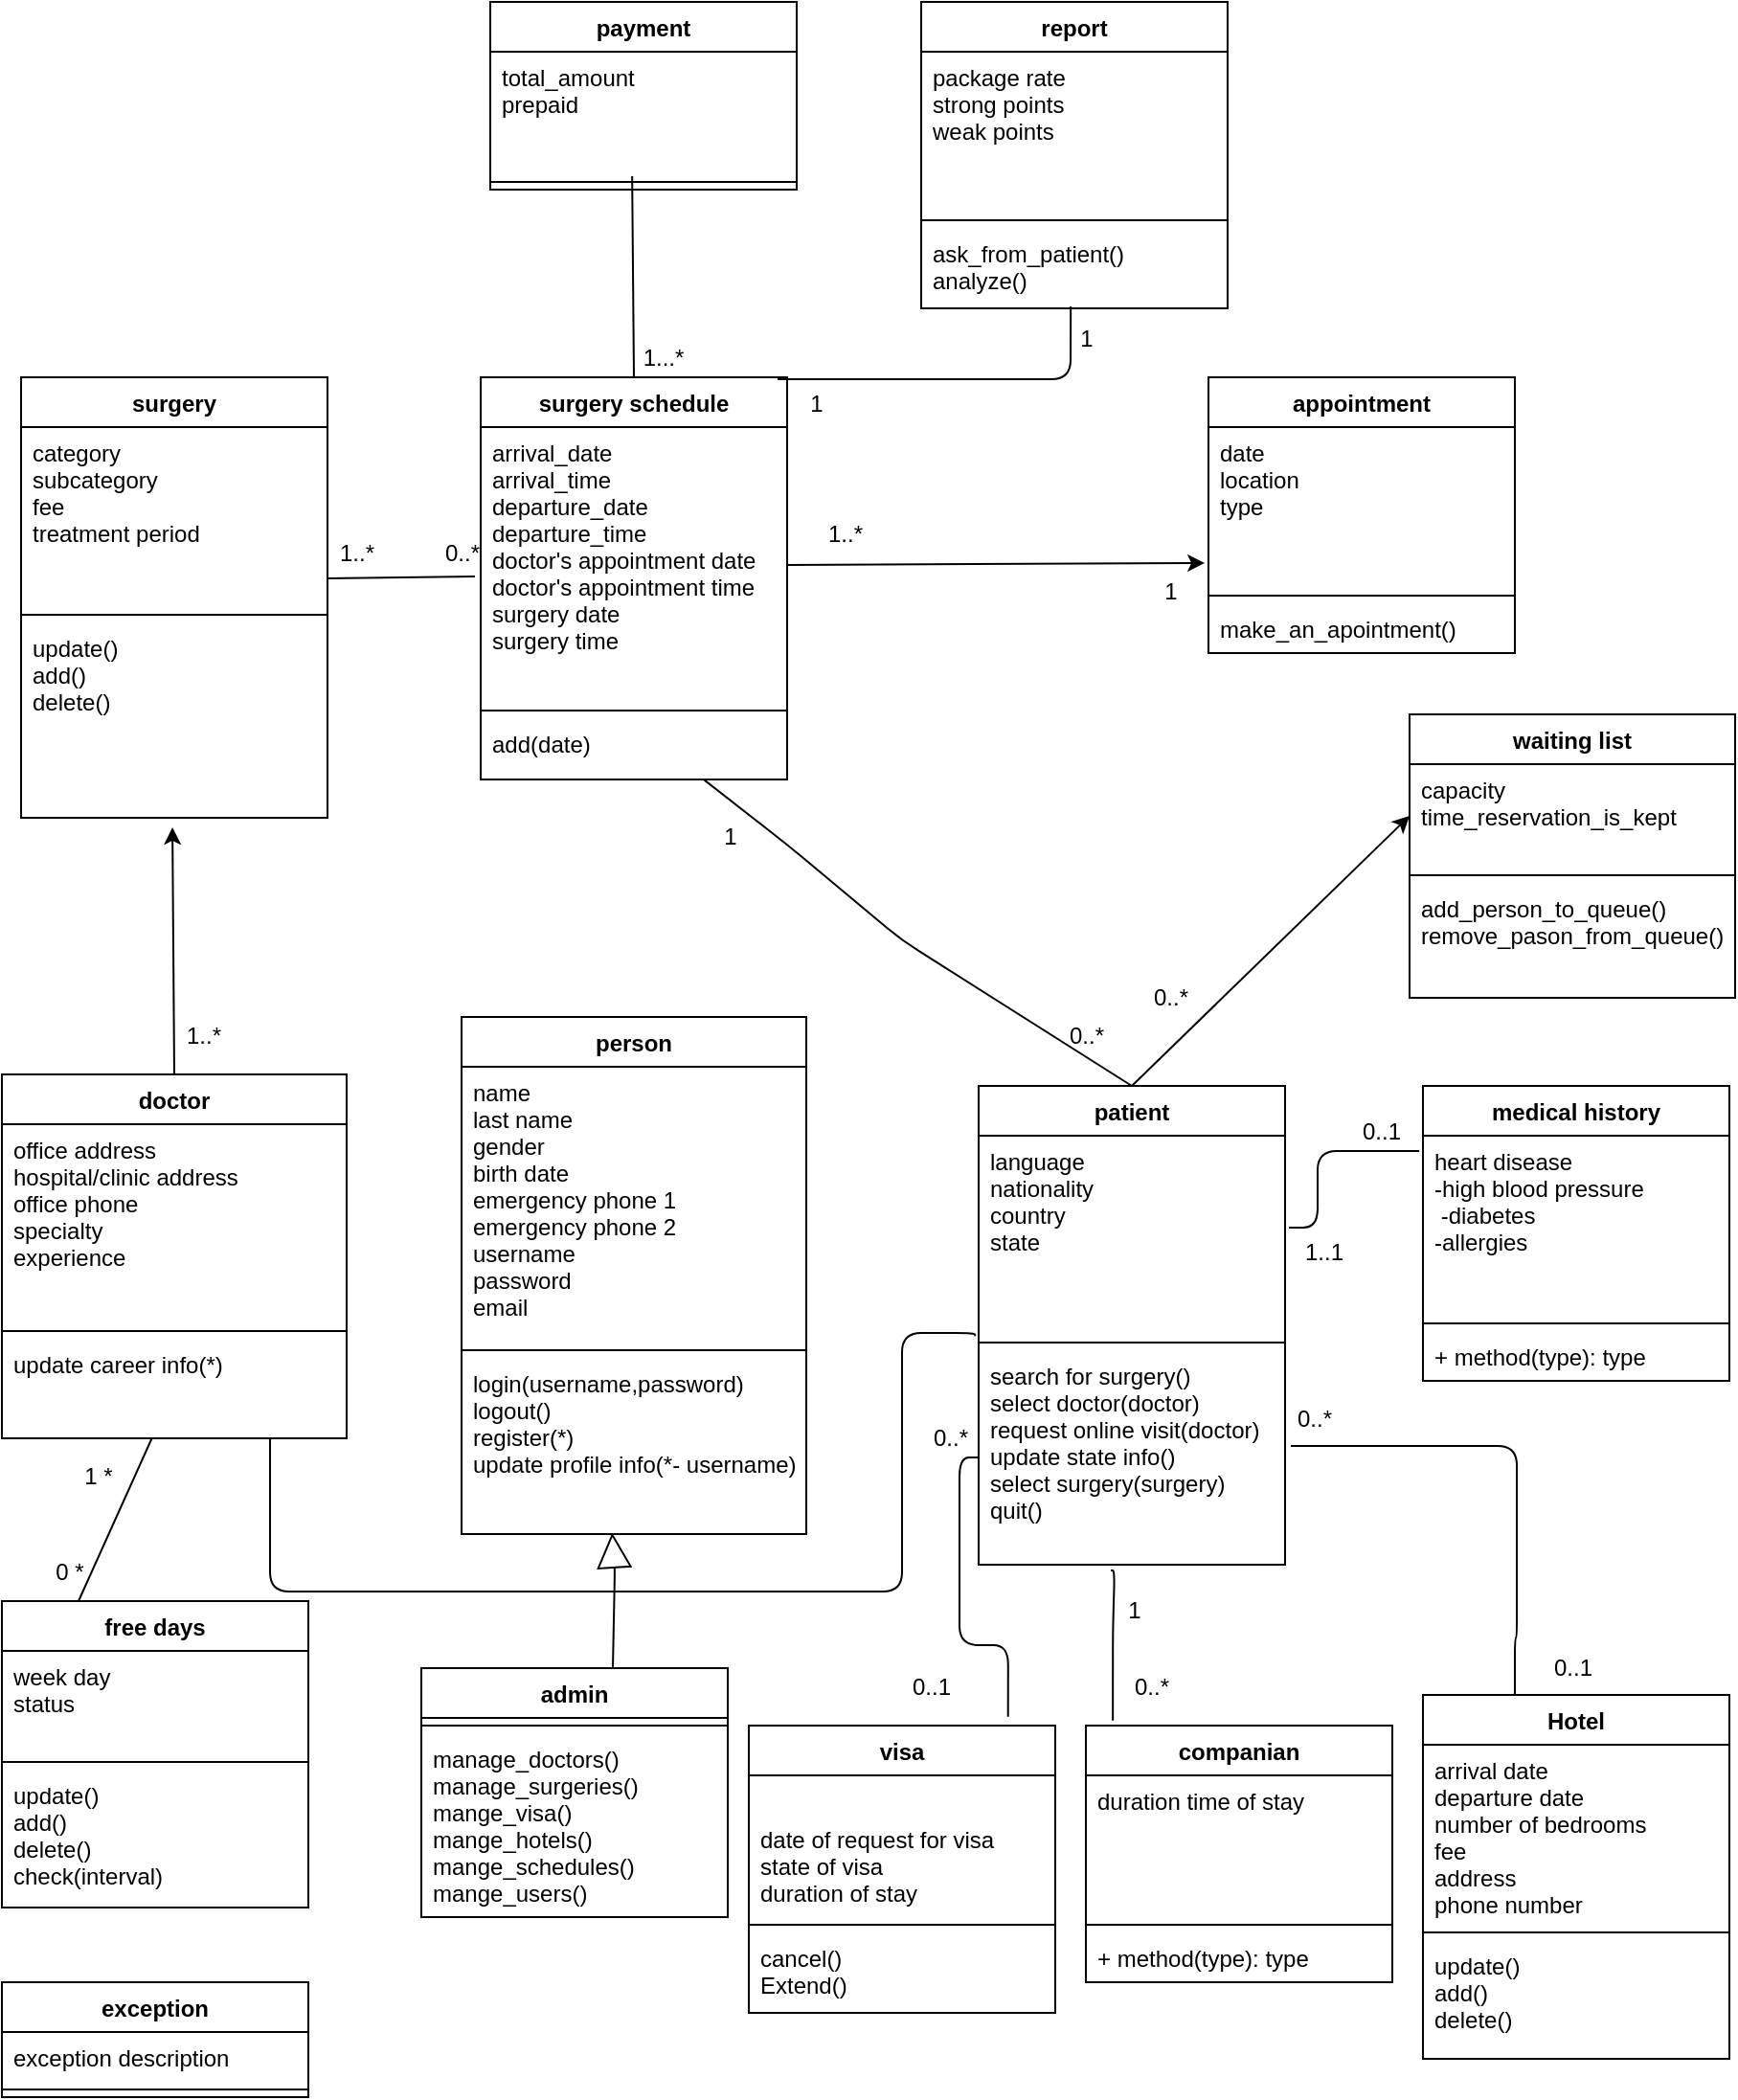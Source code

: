 <mxfile version="12.4.3" type="device" pages="1"><diagram id="okigDjlntIGOUvJSKO_q" name="Page-1"><mxGraphModel dx="1024" dy="1704" grid="1" gridSize="10" guides="1" tooltips="1" connect="1" arrows="1" fold="1" page="1" pageScale="1" pageWidth="850" pageHeight="1100" math="0" shadow="0"><root><mxCell id="0"/><mxCell id="1" parent="0"/><mxCell id="fdqP3ymcuMBBxNvwB8A--1" value="person" style="swimlane;fontStyle=1;align=center;verticalAlign=top;childLayout=stackLayout;horizontal=1;startSize=26;horizontalStack=0;resizeParent=1;resizeParentMax=0;resizeLast=0;collapsible=1;marginBottom=0;" parent="1" vertex="1"><mxGeometry x="340" y="130" width="180" height="270" as="geometry"><mxRectangle x="345" y="20" width="70" height="26" as="alternateBounds"/></mxGeometry></mxCell><mxCell id="fdqP3ymcuMBBxNvwB8A--2" value="name&#10;last name&#10;gender&#10;birth date&#10;emergency phone 1&#10;emergency phone 2&#10;username&#10;password&#10;email&#10;" style="text;strokeColor=none;fillColor=none;align=left;verticalAlign=top;spacingLeft=4;spacingRight=4;overflow=hidden;rotatable=0;points=[[0,0.5],[1,0.5]];portConstraint=eastwest;" parent="fdqP3ymcuMBBxNvwB8A--1" vertex="1"><mxGeometry y="26" width="180" height="144" as="geometry"/></mxCell><mxCell id="fdqP3ymcuMBBxNvwB8A--3" value="" style="line;strokeWidth=1;fillColor=none;align=left;verticalAlign=middle;spacingTop=-1;spacingLeft=3;spacingRight=3;rotatable=0;labelPosition=right;points=[];portConstraint=eastwest;" parent="fdqP3ymcuMBBxNvwB8A--1" vertex="1"><mxGeometry y="170" width="180" height="8" as="geometry"/></mxCell><mxCell id="fdqP3ymcuMBBxNvwB8A--4" value="login(username,password)&#10;logout()&#10;register(*)&#10;update profile info(*- username)&#10;" style="text;strokeColor=none;fillColor=none;align=left;verticalAlign=top;spacingLeft=4;spacingRight=4;overflow=hidden;rotatable=0;points=[[0,0.5],[1,0.5]];portConstraint=eastwest;" parent="fdqP3ymcuMBBxNvwB8A--1" vertex="1"><mxGeometry y="178" width="180" height="92" as="geometry"/></mxCell><mxCell id="fdqP3ymcuMBBxNvwB8A--6" value="patient" style="swimlane;fontStyle=1;align=center;verticalAlign=top;childLayout=stackLayout;horizontal=1;startSize=26;horizontalStack=0;resizeParent=1;resizeParentMax=0;resizeLast=0;collapsible=1;marginBottom=0;" parent="1" vertex="1"><mxGeometry x="610" y="166" width="160" height="250" as="geometry"/></mxCell><mxCell id="fdqP3ymcuMBBxNvwB8A--7" value="language&#10;nationality&#10;country&#10;state" style="text;strokeColor=none;fillColor=none;align=left;verticalAlign=top;spacingLeft=4;spacingRight=4;overflow=hidden;rotatable=0;points=[[0,0.5],[1,0.5]];portConstraint=eastwest;" parent="fdqP3ymcuMBBxNvwB8A--6" vertex="1"><mxGeometry y="26" width="160" height="104" as="geometry"/></mxCell><mxCell id="fdqP3ymcuMBBxNvwB8A--8" value="" style="line;strokeWidth=1;fillColor=none;align=left;verticalAlign=middle;spacingTop=-1;spacingLeft=3;spacingRight=3;rotatable=0;labelPosition=right;points=[];portConstraint=eastwest;" parent="fdqP3ymcuMBBxNvwB8A--6" vertex="1"><mxGeometry y="130" width="160" height="8" as="geometry"/></mxCell><mxCell id="fdqP3ymcuMBBxNvwB8A--9" value="search for surgery()&#10;select doctor(doctor)&#10;request online visit(doctor)&#10;update state info()&#10;select surgery(surgery)&#10;quit()&#10;&#10;" style="text;strokeColor=none;fillColor=none;align=left;verticalAlign=top;spacingLeft=4;spacingRight=4;overflow=hidden;rotatable=0;points=[[0,0.5],[1,0.5]];portConstraint=eastwest;" parent="fdqP3ymcuMBBxNvwB8A--6" vertex="1"><mxGeometry y="138" width="160" height="112" as="geometry"/></mxCell><mxCell id="fdqP3ymcuMBBxNvwB8A--10" value="doctor" style="swimlane;fontStyle=1;align=center;verticalAlign=top;childLayout=stackLayout;horizontal=1;startSize=26;horizontalStack=0;resizeParent=1;resizeParentMax=0;resizeLast=0;collapsible=1;marginBottom=0;" parent="1" vertex="1"><mxGeometry x="100" y="160" width="180" height="190" as="geometry"/></mxCell><mxCell id="fdqP3ymcuMBBxNvwB8A--11" value="office address &#10;hospital/clinic address&#10;office phone&#10;specialty&#10;experience" style="text;strokeColor=none;fillColor=none;align=left;verticalAlign=top;spacingLeft=4;spacingRight=4;overflow=hidden;rotatable=0;points=[[0,0.5],[1,0.5]];portConstraint=eastwest;" parent="fdqP3ymcuMBBxNvwB8A--10" vertex="1"><mxGeometry y="26" width="180" height="104" as="geometry"/></mxCell><mxCell id="fdqP3ymcuMBBxNvwB8A--12" value="" style="line;strokeWidth=1;fillColor=none;align=left;verticalAlign=middle;spacingTop=-1;spacingLeft=3;spacingRight=3;rotatable=0;labelPosition=right;points=[];portConstraint=eastwest;" parent="fdqP3ymcuMBBxNvwB8A--10" vertex="1"><mxGeometry y="130" width="180" height="8" as="geometry"/></mxCell><mxCell id="fdqP3ymcuMBBxNvwB8A--13" value="update career info(*)" style="text;strokeColor=none;fillColor=none;align=left;verticalAlign=top;spacingLeft=4;spacingRight=4;overflow=hidden;rotatable=0;points=[[0,0.5],[1,0.5]];portConstraint=eastwest;" parent="fdqP3ymcuMBBxNvwB8A--10" vertex="1"><mxGeometry y="138" width="180" height="52" as="geometry"/></mxCell><mxCell id="fdqP3ymcuMBBxNvwB8A--14" value="free days" style="swimlane;fontStyle=1;align=center;verticalAlign=top;childLayout=stackLayout;horizontal=1;startSize=26;horizontalStack=0;resizeParent=1;resizeParentMax=0;resizeLast=0;collapsible=1;marginBottom=0;" parent="1" vertex="1"><mxGeometry x="100" y="435" width="160" height="160" as="geometry"/></mxCell><mxCell id="fdqP3ymcuMBBxNvwB8A--15" value="week day&#10;status" style="text;strokeColor=none;fillColor=none;align=left;verticalAlign=top;spacingLeft=4;spacingRight=4;overflow=hidden;rotatable=0;points=[[0,0.5],[1,0.5]];portConstraint=eastwest;" parent="fdqP3ymcuMBBxNvwB8A--14" vertex="1"><mxGeometry y="26" width="160" height="54" as="geometry"/></mxCell><mxCell id="fdqP3ymcuMBBxNvwB8A--16" value="" style="line;strokeWidth=1;fillColor=none;align=left;verticalAlign=middle;spacingTop=-1;spacingLeft=3;spacingRight=3;rotatable=0;labelPosition=right;points=[];portConstraint=eastwest;" parent="fdqP3ymcuMBBxNvwB8A--14" vertex="1"><mxGeometry y="80" width="160" height="8" as="geometry"/></mxCell><mxCell id="fdqP3ymcuMBBxNvwB8A--17" value="update()&#10;add()&#10;delete()&#10;check(interval)" style="text;strokeColor=none;fillColor=none;align=left;verticalAlign=top;spacingLeft=4;spacingRight=4;overflow=hidden;rotatable=0;points=[[0,0.5],[1,0.5]];portConstraint=eastwest;" parent="fdqP3ymcuMBBxNvwB8A--14" vertex="1"><mxGeometry y="88" width="160" height="72" as="geometry"/></mxCell><mxCell id="fdqP3ymcuMBBxNvwB8A--19" value="admin" style="swimlane;fontStyle=1;align=center;verticalAlign=top;childLayout=stackLayout;horizontal=1;startSize=26;horizontalStack=0;resizeParent=1;resizeParentMax=0;resizeLast=0;collapsible=1;marginBottom=0;" parent="1" vertex="1"><mxGeometry x="319" y="470" width="160" height="130" as="geometry"/></mxCell><mxCell id="fdqP3ymcuMBBxNvwB8A--21" value="" style="line;strokeWidth=1;fillColor=none;align=left;verticalAlign=middle;spacingTop=-1;spacingLeft=3;spacingRight=3;rotatable=0;labelPosition=right;points=[];portConstraint=eastwest;" parent="fdqP3ymcuMBBxNvwB8A--19" vertex="1"><mxGeometry y="26" width="160" height="8" as="geometry"/></mxCell><mxCell id="fdqP3ymcuMBBxNvwB8A--22" value="manage_doctors()&#10;manage_surgeries()&#10;mange_visa()&#10;mange_hotels()&#10;mange_schedules()&#10;mange_users()" style="text;strokeColor=none;fillColor=none;align=left;verticalAlign=top;spacingLeft=4;spacingRight=4;overflow=hidden;rotatable=0;points=[[0,0.5],[1,0.5]];portConstraint=eastwest;" parent="fdqP3ymcuMBBxNvwB8A--19" vertex="1"><mxGeometry y="34" width="160" height="96" as="geometry"/></mxCell><mxCell id="fdqP3ymcuMBBxNvwB8A--23" value="surgery" style="swimlane;fontStyle=1;align=center;verticalAlign=top;childLayout=stackLayout;horizontal=1;startSize=26;horizontalStack=0;resizeParent=1;resizeParentMax=0;resizeLast=0;collapsible=1;marginBottom=0;" parent="1" vertex="1"><mxGeometry x="110" y="-204" width="160" height="230" as="geometry"/></mxCell><mxCell id="fdqP3ymcuMBBxNvwB8A--24" value="category&#10;subcategory&#10;fee&#10;treatment period&#10;" style="text;strokeColor=none;fillColor=none;align=left;verticalAlign=top;spacingLeft=4;spacingRight=4;overflow=hidden;rotatable=0;points=[[0,0.5],[1,0.5]];portConstraint=eastwest;" parent="fdqP3ymcuMBBxNvwB8A--23" vertex="1"><mxGeometry y="26" width="160" height="94" as="geometry"/></mxCell><mxCell id="fdqP3ymcuMBBxNvwB8A--25" value="" style="line;strokeWidth=1;fillColor=none;align=left;verticalAlign=middle;spacingTop=-1;spacingLeft=3;spacingRight=3;rotatable=0;labelPosition=right;points=[];portConstraint=eastwest;" parent="fdqP3ymcuMBBxNvwB8A--23" vertex="1"><mxGeometry y="120" width="160" height="8" as="geometry"/></mxCell><mxCell id="fdqP3ymcuMBBxNvwB8A--26" value="update()&#10;add()&#10;delete()&#10;" style="text;strokeColor=none;fillColor=none;align=left;verticalAlign=top;spacingLeft=4;spacingRight=4;overflow=hidden;rotatable=0;points=[[0,0.5],[1,0.5]];portConstraint=eastwest;" parent="fdqP3ymcuMBBxNvwB8A--23" vertex="1"><mxGeometry y="128" width="160" height="102" as="geometry"/></mxCell><mxCell id="fdqP3ymcuMBBxNvwB8A--27" value="exception" style="swimlane;fontStyle=1;align=center;verticalAlign=top;childLayout=stackLayout;horizontal=1;startSize=26;horizontalStack=0;resizeParent=1;resizeParentMax=0;resizeLast=0;collapsible=1;marginBottom=0;" parent="1" vertex="1"><mxGeometry x="100" y="634" width="160" height="60" as="geometry"/></mxCell><mxCell id="fdqP3ymcuMBBxNvwB8A--28" value="exception description" style="text;strokeColor=none;fillColor=none;align=left;verticalAlign=top;spacingLeft=4;spacingRight=4;overflow=hidden;rotatable=0;points=[[0,0.5],[1,0.5]];portConstraint=eastwest;" parent="fdqP3ymcuMBBxNvwB8A--27" vertex="1"><mxGeometry y="26" width="160" height="26" as="geometry"/></mxCell><mxCell id="fdqP3ymcuMBBxNvwB8A--29" value="" style="line;strokeWidth=1;fillColor=none;align=left;verticalAlign=middle;spacingTop=-1;spacingLeft=3;spacingRight=3;rotatable=0;labelPosition=right;points=[];portConstraint=eastwest;" parent="fdqP3ymcuMBBxNvwB8A--27" vertex="1"><mxGeometry y="52" width="160" height="8" as="geometry"/></mxCell><mxCell id="fdqP3ymcuMBBxNvwB8A--31" value="appointment" style="swimlane;fontStyle=1;align=center;verticalAlign=top;childLayout=stackLayout;horizontal=1;startSize=26;horizontalStack=0;resizeParent=1;resizeParentMax=0;resizeLast=0;collapsible=1;marginBottom=0;" parent="1" vertex="1"><mxGeometry x="730" y="-204" width="160" height="144" as="geometry"/></mxCell><mxCell id="fdqP3ymcuMBBxNvwB8A--32" value="date&#10;location&#10;type" style="text;strokeColor=none;fillColor=none;align=left;verticalAlign=top;spacingLeft=4;spacingRight=4;overflow=hidden;rotatable=0;points=[[0,0.5],[1,0.5]];portConstraint=eastwest;" parent="fdqP3ymcuMBBxNvwB8A--31" vertex="1"><mxGeometry y="26" width="160" height="84" as="geometry"/></mxCell><mxCell id="fdqP3ymcuMBBxNvwB8A--33" value="" style="line;strokeWidth=1;fillColor=none;align=left;verticalAlign=middle;spacingTop=-1;spacingLeft=3;spacingRight=3;rotatable=0;labelPosition=right;points=[];portConstraint=eastwest;" parent="fdqP3ymcuMBBxNvwB8A--31" vertex="1"><mxGeometry y="110" width="160" height="8" as="geometry"/></mxCell><mxCell id="fdqP3ymcuMBBxNvwB8A--34" value="make_an_apointment()" style="text;strokeColor=none;fillColor=none;align=left;verticalAlign=top;spacingLeft=4;spacingRight=4;overflow=hidden;rotatable=0;points=[[0,0.5],[1,0.5]];portConstraint=eastwest;" parent="fdqP3ymcuMBBxNvwB8A--31" vertex="1"><mxGeometry y="118" width="160" height="26" as="geometry"/></mxCell><mxCell id="I5fYs8UCR9tkuWBcnOww-1" value="visa" style="swimlane;fontStyle=1;align=center;verticalAlign=top;childLayout=stackLayout;horizontal=1;startSize=26;horizontalStack=0;resizeParent=1;resizeParentMax=0;resizeLast=0;collapsible=1;marginBottom=0;" parent="1" vertex="1"><mxGeometry x="490" y="500" width="160" height="150" as="geometry"/></mxCell><mxCell id="I5fYs8UCR9tkuWBcnOww-24" value="&lt;span style=&quot;color: rgba(0 , 0 , 0 , 0) ; font-family: monospace ; font-size: 0px&quot;&gt;%3CmxGraphModel%3E%3Croot%3E%3CmxCell%20id%3D%220%22%2F%3E%3CmxCell%20id%3D%221%22%20parent%3D%220%22%2F%3E%3CmxCell%20id%3D%222%22%20value%3D%220..1%22%20style%3D%22text%3Bhtml%3D1%3Balign%3Dcenter%3BverticalAlign%3Dmiddle%3Bresizable%3D0%3Bpoints%3D%5B%5D%3B%3Bautosize%3D1%3B%22%20vertex%3D%221%22%20parent%3D%221%22%3E%3CmxGeometry%20x%3D%22510%22%20y%3D%22580%22%20width%3D%2240%22%20height%3D%2220%22%20as%3D%22geometry%22%2F%3E%3C%2FmxCell%3E%3C%2Froot%3E%3C%2FmxGraphModel%3E&lt;/span&gt;" style="text;html=1;align=center;verticalAlign=middle;resizable=0;points=[];;autosize=1;" parent="I5fYs8UCR9tkuWBcnOww-1" vertex="1"><mxGeometry y="26" width="160" height="20" as="geometry"/></mxCell><mxCell id="I5fYs8UCR9tkuWBcnOww-2" value="date of request for visa&#10;state of visa&#10;duration of stay" style="text;strokeColor=none;fillColor=none;align=left;verticalAlign=top;spacingLeft=4;spacingRight=4;overflow=hidden;rotatable=0;points=[[0,0.5],[1,0.5]];portConstraint=eastwest;" parent="I5fYs8UCR9tkuWBcnOww-1" vertex="1"><mxGeometry y="46" width="160" height="54" as="geometry"/></mxCell><mxCell id="I5fYs8UCR9tkuWBcnOww-3" value="" style="line;strokeWidth=1;fillColor=none;align=left;verticalAlign=middle;spacingTop=-1;spacingLeft=3;spacingRight=3;rotatable=0;labelPosition=right;points=[];portConstraint=eastwest;" parent="I5fYs8UCR9tkuWBcnOww-1" vertex="1"><mxGeometry y="100" width="160" height="8" as="geometry"/></mxCell><mxCell id="I5fYs8UCR9tkuWBcnOww-4" value="cancel()&#10;Extend()&#10;" style="text;strokeColor=none;fillColor=none;align=left;verticalAlign=top;spacingLeft=4;spacingRight=4;overflow=hidden;rotatable=0;points=[[0,0.5],[1,0.5]];portConstraint=eastwest;" parent="I5fYs8UCR9tkuWBcnOww-1" vertex="1"><mxGeometry y="108" width="160" height="42" as="geometry"/></mxCell><mxCell id="I5fYs8UCR9tkuWBcnOww-19" value="" style="endArrow=none;html=1;edgeStyle=orthogonalEdgeStyle;entryX=0.846;entryY=-0.031;entryDx=0;entryDy=0;entryPerimeter=0;" parent="1" source="fdqP3ymcuMBBxNvwB8A--9" target="I5fYs8UCR9tkuWBcnOww-1" edge="1"><mxGeometry relative="1" as="geometry"><mxPoint x="430" y="650" as="sourcePoint"/><mxPoint x="540" y="650" as="targetPoint"/></mxGeometry></mxCell><mxCell id="I5fYs8UCR9tkuWBcnOww-23" value="0..*" style="text;html=1;align=center;verticalAlign=middle;resizable=0;points=[];;autosize=1;" parent="1" vertex="1"><mxGeometry x="580" y="340" width="30" height="20" as="geometry"/></mxCell><mxCell id="I5fYs8UCR9tkuWBcnOww-27" value="0..1" style="text;html=1;align=center;verticalAlign=middle;resizable=0;points=[];;autosize=1;" parent="1" vertex="1"><mxGeometry x="565" y="470" width="40" height="20" as="geometry"/></mxCell><mxCell id="I5fYs8UCR9tkuWBcnOww-28" value="companian" style="swimlane;fontStyle=1;align=center;verticalAlign=top;childLayout=stackLayout;horizontal=1;startSize=26;horizontalStack=0;resizeParent=1;resizeParentMax=0;resizeLast=0;collapsible=1;marginBottom=0;" parent="1" vertex="1"><mxGeometry x="666" y="500" width="160" height="134" as="geometry"/></mxCell><mxCell id="I5fYs8UCR9tkuWBcnOww-29" value="duration time of stay" style="text;strokeColor=none;fillColor=none;align=left;verticalAlign=top;spacingLeft=4;spacingRight=4;overflow=hidden;rotatable=0;points=[[0,0.5],[1,0.5]];portConstraint=eastwest;" parent="I5fYs8UCR9tkuWBcnOww-28" vertex="1"><mxGeometry y="26" width="160" height="74" as="geometry"/></mxCell><mxCell id="I5fYs8UCR9tkuWBcnOww-30" value="" style="line;strokeWidth=1;fillColor=none;align=left;verticalAlign=middle;spacingTop=-1;spacingLeft=3;spacingRight=3;rotatable=0;labelPosition=right;points=[];portConstraint=eastwest;" parent="I5fYs8UCR9tkuWBcnOww-28" vertex="1"><mxGeometry y="100" width="160" height="8" as="geometry"/></mxCell><mxCell id="I5fYs8UCR9tkuWBcnOww-31" value="+ method(type): type" style="text;strokeColor=none;fillColor=none;align=left;verticalAlign=top;spacingLeft=4;spacingRight=4;overflow=hidden;rotatable=0;points=[[0,0.5],[1,0.5]];portConstraint=eastwest;" parent="I5fYs8UCR9tkuWBcnOww-28" vertex="1"><mxGeometry y="108" width="160" height="26" as="geometry"/></mxCell><mxCell id="I5fYs8UCR9tkuWBcnOww-32" value="" style="endArrow=none;html=1;edgeStyle=orthogonalEdgeStyle;exitX=0.088;exitY=-0.02;exitDx=0;exitDy=0;exitPerimeter=0;" parent="1" source="I5fYs8UCR9tkuWBcnOww-28" edge="1"><mxGeometry relative="1" as="geometry"><mxPoint x="680" y="480" as="sourcePoint"/><mxPoint x="679" y="419" as="targetPoint"/><Array as="points"><mxPoint x="680" y="450"/><mxPoint x="681" y="450"/><mxPoint x="681" y="419"/><mxPoint x="679" y="419"/></Array></mxGeometry></mxCell><mxCell id="I5fYs8UCR9tkuWBcnOww-33" value="" style="resizable=0;html=1;align=left;verticalAlign=bottom;labelBackgroundColor=#ffffff;fontSize=10;" parent="I5fYs8UCR9tkuWBcnOww-32" connectable="0" vertex="1"><mxGeometry x="-1" relative="1" as="geometry"/></mxCell><mxCell id="I5fYs8UCR9tkuWBcnOww-36" value="0..*" style="text;html=1;align=center;verticalAlign=middle;resizable=0;points=[];;autosize=1;direction=south;" parent="1" vertex="1"><mxGeometry x="690" y="465" width="20" height="30" as="geometry"/></mxCell><mxCell id="I5fYs8UCR9tkuWBcnOww-37" value="1" style="text;html=1;align=center;verticalAlign=middle;resizable=0;points=[];;autosize=1;" parent="1" vertex="1"><mxGeometry x="681" y="430" width="20" height="20" as="geometry"/></mxCell><mxCell id="I5fYs8UCR9tkuWBcnOww-38" value="Hotel" style="swimlane;fontStyle=1;align=center;verticalAlign=top;childLayout=stackLayout;horizontal=1;startSize=26;horizontalStack=0;resizeParent=1;resizeParentMax=0;resizeLast=0;collapsible=1;marginBottom=0;" parent="1" vertex="1"><mxGeometry x="842" y="484" width="160" height="190" as="geometry"/></mxCell><mxCell id="I5fYs8UCR9tkuWBcnOww-39" value="arrival date&#10;departure date&#10;number of bedrooms &#10;fee&#10;address&#10;phone number" style="text;strokeColor=none;fillColor=none;align=left;verticalAlign=top;spacingLeft=4;spacingRight=4;overflow=hidden;rotatable=0;points=[[0,0.5],[1,0.5]];portConstraint=eastwest;" parent="I5fYs8UCR9tkuWBcnOww-38" vertex="1"><mxGeometry y="26" width="160" height="94" as="geometry"/></mxCell><mxCell id="I5fYs8UCR9tkuWBcnOww-40" value="" style="line;strokeWidth=1;fillColor=none;align=left;verticalAlign=middle;spacingTop=-1;spacingLeft=3;spacingRight=3;rotatable=0;labelPosition=right;points=[];portConstraint=eastwest;" parent="I5fYs8UCR9tkuWBcnOww-38" vertex="1"><mxGeometry y="120" width="160" height="8" as="geometry"/></mxCell><mxCell id="I5fYs8UCR9tkuWBcnOww-41" value="update()&#10;add()&#10;delete()&#10;" style="text;strokeColor=none;fillColor=none;align=left;verticalAlign=top;spacingLeft=4;spacingRight=4;overflow=hidden;rotatable=0;points=[[0,0.5],[1,0.5]];portConstraint=eastwest;" parent="I5fYs8UCR9tkuWBcnOww-38" vertex="1"><mxGeometry y="128" width="160" height="62" as="geometry"/></mxCell><mxCell id="I5fYs8UCR9tkuWBcnOww-42" value="" style="endArrow=none;html=1;edgeStyle=orthogonalEdgeStyle;" parent="1" edge="1"><mxGeometry relative="1" as="geometry"><mxPoint x="890" y="484" as="sourcePoint"/><mxPoint x="773" y="354" as="targetPoint"/><Array as="points"><mxPoint x="890" y="454"/><mxPoint x="891" y="454"/><mxPoint x="891" y="354"/><mxPoint x="773" y="354"/></Array></mxGeometry></mxCell><mxCell id="I5fYs8UCR9tkuWBcnOww-43" value="" style="resizable=0;html=1;align=left;verticalAlign=bottom;labelBackgroundColor=#ffffff;fontSize=10;" parent="I5fYs8UCR9tkuWBcnOww-42" connectable="0" vertex="1"><mxGeometry x="-1" relative="1" as="geometry"/></mxCell><mxCell id="I5fYs8UCR9tkuWBcnOww-45" value="0..*" style="text;html=1;align=center;verticalAlign=middle;resizable=0;points=[];;autosize=1;" parent="1" vertex="1"><mxGeometry x="770" y="330" width="30" height="20" as="geometry"/></mxCell><mxCell id="I5fYs8UCR9tkuWBcnOww-47" value="0..1" style="text;html=1;align=center;verticalAlign=middle;resizable=0;points=[];;autosize=1;" parent="1" vertex="1"><mxGeometry x="900" y="460" width="40" height="20" as="geometry"/></mxCell><mxCell id="I5fYs8UCR9tkuWBcnOww-48" value="medical history" style="swimlane;fontStyle=1;align=center;verticalAlign=top;childLayout=stackLayout;horizontal=1;startSize=26;horizontalStack=0;resizeParent=1;resizeParentMax=0;resizeLast=0;collapsible=1;marginBottom=0;" parent="1" vertex="1"><mxGeometry x="842" y="166" width="160" height="154" as="geometry"/></mxCell><mxCell id="I5fYs8UCR9tkuWBcnOww-49" value="heart disease&#10;-high blood pressure&#10; -diabetes&#10;-allergies" style="text;strokeColor=none;fillColor=none;align=left;verticalAlign=top;spacingLeft=4;spacingRight=4;overflow=hidden;rotatable=0;points=[[0,0.5],[1,0.5]];portConstraint=eastwest;" parent="I5fYs8UCR9tkuWBcnOww-48" vertex="1"><mxGeometry y="26" width="160" height="94" as="geometry"/></mxCell><mxCell id="I5fYs8UCR9tkuWBcnOww-50" value="" style="line;strokeWidth=1;fillColor=none;align=left;verticalAlign=middle;spacingTop=-1;spacingLeft=3;spacingRight=3;rotatable=0;labelPosition=right;points=[];portConstraint=eastwest;" parent="I5fYs8UCR9tkuWBcnOww-48" vertex="1"><mxGeometry y="120" width="160" height="8" as="geometry"/></mxCell><mxCell id="I5fYs8UCR9tkuWBcnOww-51" value="+ method(type): type" style="text;strokeColor=none;fillColor=none;align=left;verticalAlign=top;spacingLeft=4;spacingRight=4;overflow=hidden;rotatable=0;points=[[0,0.5],[1,0.5]];portConstraint=eastwest;" parent="I5fYs8UCR9tkuWBcnOww-48" vertex="1"><mxGeometry y="128" width="160" height="26" as="geometry"/></mxCell><mxCell id="I5fYs8UCR9tkuWBcnOww-56" value="" style="endArrow=none;html=1;edgeStyle=orthogonalEdgeStyle;entryX=-0.012;entryY=0.085;entryDx=0;entryDy=0;entryPerimeter=0;" parent="1" target="I5fYs8UCR9tkuWBcnOww-49" edge="1"><mxGeometry relative="1" as="geometry"><mxPoint x="772" y="240" as="sourcePoint"/><mxPoint x="786.5" y="200" as="targetPoint"/><Array as="points"><mxPoint x="772" y="240"/><mxPoint x="787" y="240"/><mxPoint x="787" y="200"/></Array></mxGeometry></mxCell><mxCell id="I5fYs8UCR9tkuWBcnOww-57" value="" style="resizable=0;html=1;align=left;verticalAlign=bottom;labelBackgroundColor=#ffffff;fontSize=10;" parent="I5fYs8UCR9tkuWBcnOww-56" connectable="0" vertex="1"><mxGeometry x="-1" relative="1" as="geometry"/></mxCell><mxCell id="I5fYs8UCR9tkuWBcnOww-59" value="0..1" style="text;html=1;align=center;verticalAlign=middle;resizable=0;points=[];;autosize=1;" parent="1" vertex="1"><mxGeometry x="800" y="180" width="40" height="20" as="geometry"/></mxCell><mxCell id="I5fYs8UCR9tkuWBcnOww-80" value="" style="endArrow=block;endSize=16;endFill=0;html=1;entryX=0.437;entryY=0.993;entryDx=0;entryDy=0;entryPerimeter=0;" parent="1" target="fdqP3ymcuMBBxNvwB8A--4" edge="1"><mxGeometry x="1" y="158" width="160" relative="1" as="geometry"><mxPoint x="419" y="470" as="sourcePoint"/><mxPoint x="470" y="420" as="targetPoint"/><Array as="points"><mxPoint x="420" y="420"/></Array><mxPoint x="150" y="108" as="offset"/></mxGeometry></mxCell><mxCell id="I5fYs8UCR9tkuWBcnOww-93" value="" style="endArrow=none;html=1;edgeStyle=orthogonalEdgeStyle;entryX=-0.012;entryY=1.006;entryDx=0;entryDy=0;entryPerimeter=0;" parent="1" target="fdqP3ymcuMBBxNvwB8A--7" edge="1" source="fdqP3ymcuMBBxNvwB8A--13"><mxGeometry relative="1" as="geometry"><mxPoint x="240" y="360" as="sourcePoint"/><mxPoint x="600" y="295" as="targetPoint"/><Array as="points"><mxPoint x="240" y="430"/><mxPoint x="570" y="430"/><mxPoint x="570" y="295"/><mxPoint x="608" y="295"/></Array></mxGeometry></mxCell><mxCell id="I5fYs8UCR9tkuWBcnOww-95" value="" style="resizable=0;html=1;align=right;verticalAlign=bottom;labelBackgroundColor=#ffffff;fontSize=10;" parent="I5fYs8UCR9tkuWBcnOww-93" connectable="0" vertex="1"><mxGeometry x="1" relative="1" as="geometry"/></mxCell><mxCell id="I5fYs8UCR9tkuWBcnOww-60" value="1..1" style="text;html=1;align=center;verticalAlign=middle;resizable=0;points=[];;autosize=1;" parent="1" vertex="1"><mxGeometry x="710" y="243" width="160" height="20" as="geometry"/></mxCell><mxCell id="0o3ZGlf-JngtX7B9LGK_-1" value="surgery schedule" style="swimlane;fontStyle=1;align=center;verticalAlign=top;childLayout=stackLayout;horizontal=1;startSize=26;horizontalStack=0;resizeParent=1;resizeParentMax=0;resizeLast=0;collapsible=1;marginBottom=0;" parent="1" vertex="1"><mxGeometry x="350" y="-204" width="160" height="210" as="geometry"/></mxCell><mxCell id="0o3ZGlf-JngtX7B9LGK_-2" value="arrival_date&#10;arrival_time&#10;departure_date&#10;departure_time&#10;doctor's appointment date&#10;doctor's appointment time&#10;surgery date&#10;surgery time&#10;&#10;" style="text;strokeColor=none;fillColor=none;align=left;verticalAlign=top;spacingLeft=4;spacingRight=4;overflow=hidden;rotatable=0;points=[[0,0.5],[1,0.5]];portConstraint=eastwest;" parent="0o3ZGlf-JngtX7B9LGK_-1" vertex="1"><mxGeometry y="26" width="160" height="144" as="geometry"/></mxCell><mxCell id="0o3ZGlf-JngtX7B9LGK_-3" value="" style="line;strokeWidth=1;fillColor=none;align=left;verticalAlign=middle;spacingTop=-1;spacingLeft=3;spacingRight=3;rotatable=0;labelPosition=right;points=[];portConstraint=eastwest;" parent="0o3ZGlf-JngtX7B9LGK_-1" vertex="1"><mxGeometry y="170" width="160" height="8" as="geometry"/></mxCell><mxCell id="0o3ZGlf-JngtX7B9LGK_-4" value="add(date)&#10;" style="text;strokeColor=none;fillColor=none;align=left;verticalAlign=top;spacingLeft=4;spacingRight=4;overflow=hidden;rotatable=0;points=[[0,0.5],[1,0.5]];portConstraint=eastwest;" parent="0o3ZGlf-JngtX7B9LGK_-1" vertex="1"><mxGeometry y="178" width="160" height="32" as="geometry"/></mxCell><mxCell id="0o3ZGlf-JngtX7B9LGK_-5" value="waiting list" style="swimlane;fontStyle=1;align=center;verticalAlign=top;childLayout=stackLayout;horizontal=1;startSize=26;horizontalStack=0;resizeParent=1;resizeParentMax=0;resizeLast=0;collapsible=1;marginBottom=0;" parent="1" vertex="1"><mxGeometry x="835" y="-28" width="170" height="148" as="geometry"/></mxCell><mxCell id="0o3ZGlf-JngtX7B9LGK_-6" value="capacity&#10;time_reservation_is_kept" style="text;strokeColor=none;fillColor=none;align=left;verticalAlign=top;spacingLeft=4;spacingRight=4;overflow=hidden;rotatable=0;points=[[0,0.5],[1,0.5]];portConstraint=eastwest;" parent="0o3ZGlf-JngtX7B9LGK_-5" vertex="1"><mxGeometry y="26" width="170" height="54" as="geometry"/></mxCell><mxCell id="0o3ZGlf-JngtX7B9LGK_-7" value="" style="line;strokeWidth=1;fillColor=none;align=left;verticalAlign=middle;spacingTop=-1;spacingLeft=3;spacingRight=3;rotatable=0;labelPosition=right;points=[];portConstraint=eastwest;" parent="0o3ZGlf-JngtX7B9LGK_-5" vertex="1"><mxGeometry y="80" width="170" height="8" as="geometry"/></mxCell><mxCell id="0o3ZGlf-JngtX7B9LGK_-8" value="add_person_to_queue()&#10;remove_pason_from_queue()" style="text;strokeColor=none;fillColor=none;align=left;verticalAlign=top;spacingLeft=4;spacingRight=4;overflow=hidden;rotatable=0;points=[[0,0.5],[1,0.5]];portConstraint=eastwest;" parent="0o3ZGlf-JngtX7B9LGK_-5" vertex="1"><mxGeometry y="88" width="170" height="60" as="geometry"/></mxCell><mxCell id="0o3ZGlf-JngtX7B9LGK_-10" value="" style="endArrow=none;html=1;exitX=0.5;exitY=0;exitDx=0;exitDy=0;entryX=0.73;entryY=1.01;entryDx=0;entryDy=0;entryPerimeter=0;" parent="1" source="fdqP3ymcuMBBxNvwB8A--6" target="0o3ZGlf-JngtX7B9LGK_-4" edge="1"><mxGeometry width="50" height="50" relative="1" as="geometry"><mxPoint x="427" y="128" as="sourcePoint"/><mxPoint x="480" y="10" as="targetPoint"/><Array as="points"><mxPoint x="570" y="90"/><mxPoint x="510" y="40"/></Array></mxGeometry></mxCell><mxCell id="0o3ZGlf-JngtX7B9LGK_-11" value="0..*" style="text;html=1;align=center;verticalAlign=middle;resizable=0;points=[];;autosize=1;" parent="1" vertex="1"><mxGeometry x="651" y="130" width="30" height="20" as="geometry"/></mxCell><mxCell id="0o3ZGlf-JngtX7B9LGK_-12" value="" style="endArrow=classic;html=1;exitX=1;exitY=0.5;exitDx=0;exitDy=0;entryX=-0.012;entryY=0.845;entryDx=0;entryDy=0;entryPerimeter=0;" parent="1" source="0o3ZGlf-JngtX7B9LGK_-2" target="fdqP3ymcuMBBxNvwB8A--32" edge="1"><mxGeometry width="50" height="50" relative="1" as="geometry"><mxPoint x="560" y="90" as="sourcePoint"/><mxPoint x="610" y="40" as="targetPoint"/></mxGeometry></mxCell><mxCell id="0o3ZGlf-JngtX7B9LGK_-13" value="1..*" style="text;html=1;align=center;verticalAlign=middle;resizable=0;points=[];;autosize=1;" parent="1" vertex="1"><mxGeometry x="525" y="-132" width="30" height="20" as="geometry"/></mxCell><mxCell id="0o3ZGlf-JngtX7B9LGK_-14" value="1" style="text;html=1;align=center;verticalAlign=middle;resizable=0;points=[];;autosize=1;" parent="1" vertex="1"><mxGeometry x="700" y="-102" width="20" height="20" as="geometry"/></mxCell><mxCell id="0o3ZGlf-JngtX7B9LGK_-15" value="" style="endArrow=classic;html=1;exitX=0.5;exitY=0;exitDx=0;exitDy=0;entryX=0;entryY=0.5;entryDx=0;entryDy=0;" parent="1" source="fdqP3ymcuMBBxNvwB8A--6" target="0o3ZGlf-JngtX7B9LGK_-6" edge="1"><mxGeometry width="50" height="50" relative="1" as="geometry"><mxPoint x="640" y="90" as="sourcePoint"/><mxPoint x="690" y="40" as="targetPoint"/></mxGeometry></mxCell><mxCell id="0o3ZGlf-JngtX7B9LGK_-16" value="0..*" style="text;html=1;align=center;verticalAlign=middle;resizable=0;points=[];;autosize=1;" parent="1" vertex="1"><mxGeometry x="695" y="110" width="30" height="20" as="geometry"/></mxCell><mxCell id="0o3ZGlf-JngtX7B9LGK_-19" value="" style="endArrow=classic;html=1;exitX=0.5;exitY=0;exitDx=0;exitDy=0;entryX=0.494;entryY=1.049;entryDx=0;entryDy=0;entryPerimeter=0;" parent="1" source="fdqP3ymcuMBBxNvwB8A--10" target="fdqP3ymcuMBBxNvwB8A--26" edge="1"><mxGeometry width="50" height="50" relative="1" as="geometry"><mxPoint x="50" y="90" as="sourcePoint"/><mxPoint x="100" y="40" as="targetPoint"/></mxGeometry></mxCell><mxCell id="0o3ZGlf-JngtX7B9LGK_-20" value="1..*" style="text;html=1;align=center;verticalAlign=middle;resizable=0;points=[];;autosize=1;" parent="1" vertex="1"><mxGeometry x="190" y="130" width="30" height="20" as="geometry"/></mxCell><mxCell id="0o3ZGlf-JngtX7B9LGK_-21" value="payment" style="swimlane;fontStyle=1;align=center;verticalAlign=top;childLayout=stackLayout;horizontal=1;startSize=26;horizontalStack=0;resizeParent=1;resizeParentMax=0;resizeLast=0;collapsible=1;marginBottom=0;" parent="1" vertex="1"><mxGeometry x="355" y="-400" width="160" height="98" as="geometry"/></mxCell><mxCell id="0o3ZGlf-JngtX7B9LGK_-22" value="total_amount&#10;prepaid" style="text;strokeColor=none;fillColor=none;align=left;verticalAlign=top;spacingLeft=4;spacingRight=4;overflow=hidden;rotatable=0;points=[[0,0.5],[1,0.5]];portConstraint=eastwest;" parent="0o3ZGlf-JngtX7B9LGK_-21" vertex="1"><mxGeometry y="26" width="160" height="64" as="geometry"/></mxCell><mxCell id="0o3ZGlf-JngtX7B9LGK_-23" value="" style="line;strokeWidth=1;fillColor=none;align=left;verticalAlign=middle;spacingTop=-1;spacingLeft=3;spacingRight=3;rotatable=0;labelPosition=right;points=[];portConstraint=eastwest;" parent="0o3ZGlf-JngtX7B9LGK_-21" vertex="1"><mxGeometry y="90" width="160" height="8" as="geometry"/></mxCell><mxCell id="0o3ZGlf-JngtX7B9LGK_-25" value="" style="endArrow=none;html=1;exitX=0.5;exitY=0;exitDx=0;exitDy=0;entryX=0.463;entryY=0.125;entryDx=0;entryDy=0;entryPerimeter=0;" parent="1" source="0o3ZGlf-JngtX7B9LGK_-1" target="0o3ZGlf-JngtX7B9LGK_-23" edge="1"><mxGeometry width="50" height="50" relative="1" as="geometry"><mxPoint x="150" y="-230" as="sourcePoint"/><mxPoint x="200" y="-280" as="targetPoint"/></mxGeometry></mxCell><mxCell id="0o3ZGlf-JngtX7B9LGK_-26" value="1...*" style="text;html=1;align=center;verticalAlign=middle;resizable=0;points=[];;autosize=1;" parent="1" vertex="1"><mxGeometry x="425" y="-224" width="40" height="20" as="geometry"/></mxCell><mxCell id="0o3ZGlf-JngtX7B9LGK_-27" value="report" style="swimlane;fontStyle=1;align=center;verticalAlign=top;childLayout=stackLayout;horizontal=1;startSize=26;horizontalStack=0;resizeParent=1;resizeParentMax=0;resizeLast=0;collapsible=1;marginBottom=0;" parent="1" vertex="1"><mxGeometry x="580" y="-400" width="160" height="160" as="geometry"/></mxCell><mxCell id="0o3ZGlf-JngtX7B9LGK_-28" value="package rate&#10;strong points&#10;weak points" style="text;strokeColor=none;fillColor=none;align=left;verticalAlign=top;spacingLeft=4;spacingRight=4;overflow=hidden;rotatable=0;points=[[0,0.5],[1,0.5]];portConstraint=eastwest;" parent="0o3ZGlf-JngtX7B9LGK_-27" vertex="1"><mxGeometry y="26" width="160" height="84" as="geometry"/></mxCell><mxCell id="0o3ZGlf-JngtX7B9LGK_-29" value="" style="line;strokeWidth=1;fillColor=none;align=left;verticalAlign=middle;spacingTop=-1;spacingLeft=3;spacingRight=3;rotatable=0;labelPosition=right;points=[];portConstraint=eastwest;" parent="0o3ZGlf-JngtX7B9LGK_-27" vertex="1"><mxGeometry y="110" width="160" height="8" as="geometry"/></mxCell><mxCell id="0o3ZGlf-JngtX7B9LGK_-30" value="ask_from_patient()&#10;analyze()" style="text;strokeColor=none;fillColor=none;align=left;verticalAlign=top;spacingLeft=4;spacingRight=4;overflow=hidden;rotatable=0;points=[[0,0.5],[1,0.5]];portConstraint=eastwest;" parent="0o3ZGlf-JngtX7B9LGK_-27" vertex="1"><mxGeometry y="118" width="160" height="42" as="geometry"/></mxCell><mxCell id="0o3ZGlf-JngtX7B9LGK_-31" value="" style="endArrow=none;html=1;exitX=0.969;exitY=0.005;exitDx=0;exitDy=0;exitPerimeter=0;entryX=0.488;entryY=0.976;entryDx=0;entryDy=0;entryPerimeter=0;" parent="1" source="0o3ZGlf-JngtX7B9LGK_-1" target="0o3ZGlf-JngtX7B9LGK_-30" edge="1"><mxGeometry width="50" height="50" relative="1" as="geometry"><mxPoint x="490" y="-220" as="sourcePoint"/><mxPoint x="650" y="-210" as="targetPoint"/><Array as="points"><mxPoint x="658" y="-203"/></Array></mxGeometry></mxCell><mxCell id="0o3ZGlf-JngtX7B9LGK_-32" value="1" style="text;html=1;align=center;verticalAlign=middle;resizable=0;points=[];;autosize=1;" parent="1" vertex="1"><mxGeometry x="515" y="-200" width="20" height="20" as="geometry"/></mxCell><mxCell id="0o3ZGlf-JngtX7B9LGK_-33" value="1" style="text;html=1;align=center;verticalAlign=middle;resizable=0;points=[];;autosize=1;" parent="1" vertex="1"><mxGeometry x="656" y="-234" width="20" height="20" as="geometry"/></mxCell><mxCell id="0o3ZGlf-JngtX7B9LGK_-35" value="1" style="text;html=1;align=center;verticalAlign=middle;resizable=0;points=[];;autosize=1;" parent="1" vertex="1"><mxGeometry x="470" y="26" width="20" height="20" as="geometry"/></mxCell><mxCell id="7LKiezFh_DWQJFD24oxM-1" value="" style="endArrow=none;html=1;exitX=0.25;exitY=0;exitDx=0;exitDy=0;" edge="1" parent="1" source="fdqP3ymcuMBBxNvwB8A--14" target="fdqP3ymcuMBBxNvwB8A--13"><mxGeometry width="50" height="50" relative="1" as="geometry"><mxPoint x="100" y="770" as="sourcePoint"/><mxPoint x="140" y="354" as="targetPoint"/></mxGeometry></mxCell><mxCell id="7LKiezFh_DWQJFD24oxM-3" value="1 *" style="text;html=1;align=center;verticalAlign=middle;resizable=0;points=[];;autosize=1;" vertex="1" parent="1"><mxGeometry x="135" y="360" width="30" height="20" as="geometry"/></mxCell><mxCell id="7LKiezFh_DWQJFD24oxM-4" value="0 *" style="text;html=1;align=center;verticalAlign=middle;resizable=0;points=[];;autosize=1;" vertex="1" parent="1"><mxGeometry x="120" y="410" width="30" height="20" as="geometry"/></mxCell><mxCell id="7LKiezFh_DWQJFD24oxM-10" value="" style="endArrow=none;html=1;" edge="1" parent="1"><mxGeometry width="50" height="50" relative="1" as="geometry"><mxPoint x="270" y="-99" as="sourcePoint"/><mxPoint x="347" y="-100" as="targetPoint"/></mxGeometry></mxCell><mxCell id="7LKiezFh_DWQJFD24oxM-11" value="0..*" style="text;html=1;align=center;verticalAlign=middle;resizable=0;points=[];;autosize=1;" vertex="1" parent="1"><mxGeometry x="325" y="-122" width="30" height="20" as="geometry"/></mxCell><mxCell id="7LKiezFh_DWQJFD24oxM-12" value="1..*" style="text;html=1;align=center;verticalAlign=middle;resizable=0;points=[];;autosize=1;" vertex="1" parent="1"><mxGeometry x="270" y="-122" width="30" height="20" as="geometry"/></mxCell></root></mxGraphModel></diagram></mxfile>